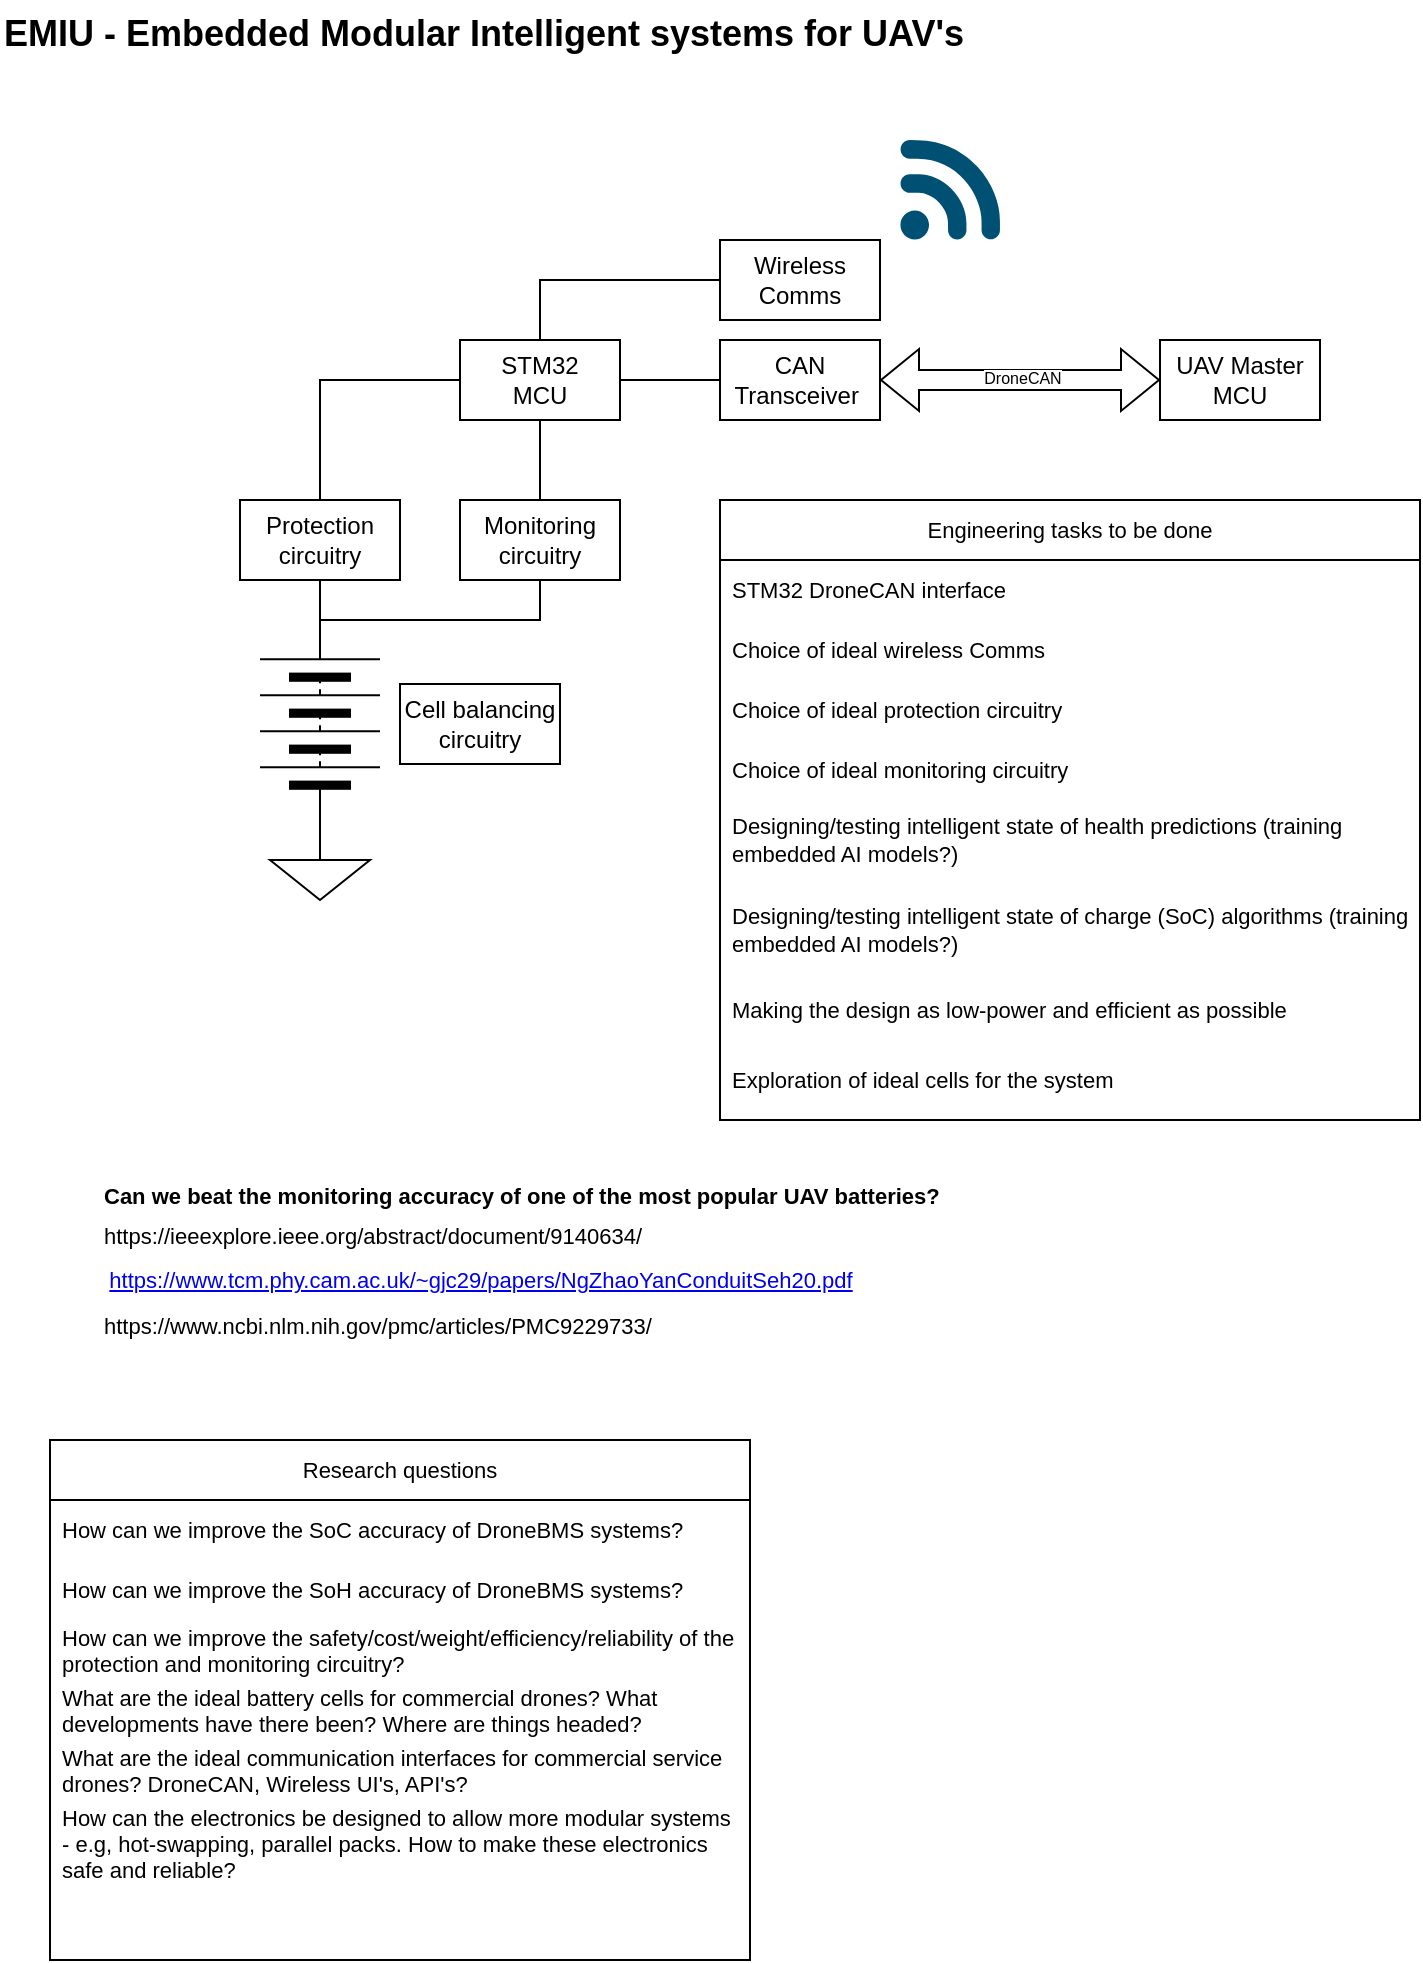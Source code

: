 <mxfile version="21.1.0" type="github">
  <diagram name="Project introduction" id="pe__hUXtVgjO9Dz1FMSX">
    <mxGraphModel dx="1026" dy="692" grid="1" gridSize="10" guides="1" tooltips="1" connect="1" arrows="1" fold="1" page="1" pageScale="1" pageWidth="827" pageHeight="1169" math="0" shadow="0">
      <root>
        <mxCell id="0" />
        <mxCell id="1" parent="0" />
        <mxCell id="lFPvic3o06fYYUPhfODJ-26" style="edgeStyle=orthogonalEdgeStyle;shape=connector;rounded=0;orthogonalLoop=1;jettySize=auto;html=1;exitX=0;exitY=0.5;exitDx=0;exitDy=0;entryX=0.5;entryY=0;entryDx=0;entryDy=0;entryPerimeter=0;labelBackgroundColor=default;strokeColor=default;fontFamily=Helvetica;fontSize=11;fontColor=default;endArrow=none;endFill=0;" parent="1" source="lFPvic3o06fYYUPhfODJ-2" target="lFPvic3o06fYYUPhfODJ-24" edge="1">
          <mxGeometry relative="1" as="geometry" />
        </mxCell>
        <mxCell id="lFPvic3o06fYYUPhfODJ-2" value="" style="pointerEvents=1;verticalLabelPosition=bottom;shadow=0;dashed=0;align=center;html=1;verticalAlign=top;shape=mxgraph.electrical.miscellaneous.batteryStack;rotation=-90;" parent="1" vertex="1">
          <mxGeometry x="150" y="352" width="100" height="60" as="geometry" />
        </mxCell>
        <mxCell id="lFPvic3o06fYYUPhfODJ-3" value="Cell balancing circuitry" style="rounded=0;whiteSpace=wrap;html=1;" parent="1" vertex="1">
          <mxGeometry x="240" y="362" width="80" height="40" as="geometry" />
        </mxCell>
        <mxCell id="lFPvic3o06fYYUPhfODJ-16" style="edgeStyle=orthogonalEdgeStyle;rounded=0;orthogonalLoop=1;jettySize=auto;html=1;exitX=0.5;exitY=1;exitDx=0;exitDy=0;endArrow=none;endFill=0;" parent="1" source="lFPvic3o06fYYUPhfODJ-6" edge="1">
          <mxGeometry relative="1" as="geometry">
            <mxPoint x="200" y="330" as="targetPoint" />
          </mxGeometry>
        </mxCell>
        <mxCell id="lFPvic3o06fYYUPhfODJ-6" value="Protection circuitry" style="rounded=0;whiteSpace=wrap;html=1;" parent="1" vertex="1">
          <mxGeometry x="160" y="270" width="80" height="40" as="geometry" />
        </mxCell>
        <mxCell id="lFPvic3o06fYYUPhfODJ-15" style="edgeStyle=orthogonalEdgeStyle;rounded=0;orthogonalLoop=1;jettySize=auto;html=1;exitX=0.5;exitY=1;exitDx=0;exitDy=0;entryX=0.85;entryY=0.5;entryDx=0;entryDy=0;entryPerimeter=0;endArrow=none;endFill=0;" parent="1" source="lFPvic3o06fYYUPhfODJ-8" target="lFPvic3o06fYYUPhfODJ-2" edge="1">
          <mxGeometry relative="1" as="geometry">
            <Array as="points">
              <mxPoint x="310" y="330" />
              <mxPoint x="200" y="330" />
            </Array>
          </mxGeometry>
        </mxCell>
        <mxCell id="lFPvic3o06fYYUPhfODJ-8" value="Monitoring circuitry" style="rounded=0;whiteSpace=wrap;html=1;" parent="1" vertex="1">
          <mxGeometry x="270" y="270" width="80" height="40" as="geometry" />
        </mxCell>
        <mxCell id="lFPvic3o06fYYUPhfODJ-18" style="edgeStyle=orthogonalEdgeStyle;rounded=0;orthogonalLoop=1;jettySize=auto;html=1;exitX=0;exitY=0.5;exitDx=0;exitDy=0;endArrow=none;endFill=0;" parent="1" source="lFPvic3o06fYYUPhfODJ-17" target="lFPvic3o06fYYUPhfODJ-6" edge="1">
          <mxGeometry relative="1" as="geometry" />
        </mxCell>
        <mxCell id="lFPvic3o06fYYUPhfODJ-19" style="edgeStyle=orthogonalEdgeStyle;shape=connector;rounded=0;orthogonalLoop=1;jettySize=auto;html=1;exitX=0.5;exitY=1;exitDx=0;exitDy=0;entryX=0.5;entryY=0;entryDx=0;entryDy=0;labelBackgroundColor=default;strokeColor=default;fontFamily=Helvetica;fontSize=11;fontColor=default;endArrow=none;endFill=0;" parent="1" source="lFPvic3o06fYYUPhfODJ-17" target="lFPvic3o06fYYUPhfODJ-8" edge="1">
          <mxGeometry relative="1" as="geometry" />
        </mxCell>
        <mxCell id="lFPvic3o06fYYUPhfODJ-21" style="edgeStyle=orthogonalEdgeStyle;shape=connector;rounded=0;orthogonalLoop=1;jettySize=auto;html=1;exitX=1;exitY=0.5;exitDx=0;exitDy=0;entryX=0;entryY=0.5;entryDx=0;entryDy=0;labelBackgroundColor=default;strokeColor=default;fontFamily=Helvetica;fontSize=11;fontColor=default;endArrow=none;endFill=0;" parent="1" source="lFPvic3o06fYYUPhfODJ-17" target="lFPvic3o06fYYUPhfODJ-20" edge="1">
          <mxGeometry relative="1" as="geometry" />
        </mxCell>
        <mxCell id="lFPvic3o06fYYUPhfODJ-23" style="edgeStyle=orthogonalEdgeStyle;shape=connector;rounded=0;orthogonalLoop=1;jettySize=auto;html=1;exitX=0.5;exitY=0;exitDx=0;exitDy=0;entryX=0;entryY=0.5;entryDx=0;entryDy=0;labelBackgroundColor=default;strokeColor=default;fontFamily=Helvetica;fontSize=11;fontColor=default;endArrow=none;endFill=0;" parent="1" source="lFPvic3o06fYYUPhfODJ-17" target="lFPvic3o06fYYUPhfODJ-22" edge="1">
          <mxGeometry relative="1" as="geometry" />
        </mxCell>
        <mxCell id="lFPvic3o06fYYUPhfODJ-17" value="STM32&lt;br&gt;MCU" style="rounded=0;whiteSpace=wrap;html=1;" parent="1" vertex="1">
          <mxGeometry x="270" y="190" width="80" height="40" as="geometry" />
        </mxCell>
        <mxCell id="lFPvic3o06fYYUPhfODJ-20" value="CAN Transceiver&amp;nbsp;" style="rounded=0;whiteSpace=wrap;html=1;" parent="1" vertex="1">
          <mxGeometry x="400" y="190" width="80" height="40" as="geometry" />
        </mxCell>
        <mxCell id="lFPvic3o06fYYUPhfODJ-22" value="Wireless Comms" style="rounded=0;whiteSpace=wrap;html=1;" parent="1" vertex="1">
          <mxGeometry x="400" y="140" width="80" height="40" as="geometry" />
        </mxCell>
        <mxCell id="lFPvic3o06fYYUPhfODJ-24" value="" style="pointerEvents=1;verticalLabelPosition=bottom;shadow=0;dashed=0;align=center;html=1;verticalAlign=top;shape=mxgraph.electrical.signal_sources.signal_ground;fontFamily=Helvetica;fontSize=11;fontColor=default;" parent="1" vertex="1">
          <mxGeometry x="175" y="440" width="50" height="30" as="geometry" />
        </mxCell>
        <mxCell id="lFPvic3o06fYYUPhfODJ-27" value="" style="points=[[0.005,0.09,0],[0.08,0,0],[0.76,0.25,0],[1,0.92,0],[0.91,0.995,0],[0.57,0.995,0],[0.045,0.955,0],[0.005,0.43,0]];verticalLabelPosition=bottom;sketch=0;html=1;verticalAlign=top;aspect=fixed;align=center;pointerEvents=1;shape=mxgraph.cisco19.3g_4g_indicator;fillColor=#005073;strokeColor=none;fontFamily=Helvetica;fontSize=11;fontColor=default;" parent="1" vertex="1">
          <mxGeometry x="490" y="90" width="50" height="50" as="geometry" />
        </mxCell>
        <mxCell id="lFPvic3o06fYYUPhfODJ-28" value="" style="shape=flexArrow;endArrow=classic;startArrow=classic;html=1;rounded=0;labelBackgroundColor=default;strokeColor=default;fontFamily=Helvetica;fontSize=11;fontColor=default;exitX=1;exitY=0.5;exitDx=0;exitDy=0;entryX=0;entryY=0.5;entryDx=0;entryDy=0;" parent="1" source="lFPvic3o06fYYUPhfODJ-20" target="lFPvic3o06fYYUPhfODJ-30" edge="1">
          <mxGeometry width="100" height="100" relative="1" as="geometry">
            <mxPoint x="490" y="209.66" as="sourcePoint" />
            <mxPoint x="590" y="210" as="targetPoint" />
          </mxGeometry>
        </mxCell>
        <mxCell id="lFPvic3o06fYYUPhfODJ-29" value="DroneCAN" style="edgeLabel;html=1;align=center;verticalAlign=middle;resizable=0;points=[];fontSize=8;fontFamily=Helvetica;fontColor=default;" parent="lFPvic3o06fYYUPhfODJ-28" vertex="1" connectable="0">
          <mxGeometry x="0.19" y="-2" relative="1" as="geometry">
            <mxPoint x="-13" y="-3" as="offset" />
          </mxGeometry>
        </mxCell>
        <mxCell id="lFPvic3o06fYYUPhfODJ-30" value="UAV Master MCU" style="rounded=0;whiteSpace=wrap;html=1;" parent="1" vertex="1">
          <mxGeometry x="620" y="190" width="80" height="40" as="geometry" />
        </mxCell>
        <mxCell id="lFPvic3o06fYYUPhfODJ-31" value="Engineering tasks to be done" style="swimlane;fontStyle=0;childLayout=stackLayout;horizontal=1;startSize=30;horizontalStack=0;resizeParent=1;resizeParentMax=0;resizeLast=0;collapsible=1;marginBottom=0;whiteSpace=wrap;html=1;fontFamily=Helvetica;fontSize=11;fontColor=default;" parent="1" vertex="1">
          <mxGeometry x="400" y="270" width="350" height="310" as="geometry" />
        </mxCell>
        <mxCell id="lFPvic3o06fYYUPhfODJ-32" value="STM32 DroneCAN interface" style="text;strokeColor=none;fillColor=none;align=left;verticalAlign=middle;spacingLeft=4;spacingRight=4;overflow=hidden;points=[[0,0.5],[1,0.5]];portConstraint=eastwest;rotatable=0;whiteSpace=wrap;html=1;fontSize=11;fontFamily=Helvetica;fontColor=default;" parent="lFPvic3o06fYYUPhfODJ-31" vertex="1">
          <mxGeometry y="30" width="350" height="30" as="geometry" />
        </mxCell>
        <mxCell id="lFPvic3o06fYYUPhfODJ-33" value="Choice of ideal wireless Comms" style="text;strokeColor=none;fillColor=none;align=left;verticalAlign=middle;spacingLeft=4;spacingRight=4;overflow=hidden;points=[[0,0.5],[1,0.5]];portConstraint=eastwest;rotatable=0;whiteSpace=wrap;html=1;fontSize=11;fontFamily=Helvetica;fontColor=default;" parent="lFPvic3o06fYYUPhfODJ-31" vertex="1">
          <mxGeometry y="60" width="350" height="30" as="geometry" />
        </mxCell>
        <mxCell id="lFPvic3o06fYYUPhfODJ-35" value="Choice of ideal protection circuitry" style="text;strokeColor=none;fillColor=none;align=left;verticalAlign=middle;spacingLeft=4;spacingRight=4;overflow=hidden;points=[[0,0.5],[1,0.5]];portConstraint=eastwest;rotatable=0;whiteSpace=wrap;html=1;fontSize=11;fontFamily=Helvetica;fontColor=default;" parent="lFPvic3o06fYYUPhfODJ-31" vertex="1">
          <mxGeometry y="90" width="350" height="30" as="geometry" />
        </mxCell>
        <mxCell id="lFPvic3o06fYYUPhfODJ-34" value="Choice of ideal monitoring circuitry" style="text;strokeColor=none;fillColor=none;align=left;verticalAlign=middle;spacingLeft=4;spacingRight=4;overflow=hidden;points=[[0,0.5],[1,0.5]];portConstraint=eastwest;rotatable=0;whiteSpace=wrap;html=1;fontSize=11;fontFamily=Helvetica;fontColor=default;" parent="lFPvic3o06fYYUPhfODJ-31" vertex="1">
          <mxGeometry y="120" width="350" height="30" as="geometry" />
        </mxCell>
        <mxCell id="lFPvic3o06fYYUPhfODJ-36" value="Designing/testing intelligent state of health predictions (training embedded AI models?)" style="text;strokeColor=none;fillColor=none;align=left;verticalAlign=middle;spacingLeft=4;spacingRight=4;overflow=hidden;points=[[0,0.5],[1,0.5]];portConstraint=eastwest;rotatable=0;whiteSpace=wrap;html=1;fontSize=11;fontFamily=Helvetica;fontColor=default;" parent="lFPvic3o06fYYUPhfODJ-31" vertex="1">
          <mxGeometry y="150" width="350" height="40" as="geometry" />
        </mxCell>
        <mxCell id="lFPvic3o06fYYUPhfODJ-37" value="Designing/testing intelligent state of charge (SoC) algorithms (training embedded AI models?)" style="text;strokeColor=none;fillColor=none;align=left;verticalAlign=middle;spacingLeft=4;spacingRight=4;overflow=hidden;points=[[0,0.5],[1,0.5]];portConstraint=eastwest;rotatable=0;whiteSpace=wrap;html=1;fontSize=11;fontFamily=Helvetica;fontColor=default;" parent="lFPvic3o06fYYUPhfODJ-31" vertex="1">
          <mxGeometry y="190" width="350" height="50" as="geometry" />
        </mxCell>
        <mxCell id="lFPvic3o06fYYUPhfODJ-38" value="Making the design as low-power and efficient as possible" style="text;strokeColor=none;fillColor=none;align=left;verticalAlign=middle;spacingLeft=4;spacingRight=4;overflow=hidden;points=[[0,0.5],[1,0.5]];portConstraint=eastwest;rotatable=0;whiteSpace=wrap;html=1;fontSize=11;fontFamily=Helvetica;fontColor=default;" parent="lFPvic3o06fYYUPhfODJ-31" vertex="1">
          <mxGeometry y="240" width="350" height="30" as="geometry" />
        </mxCell>
        <mxCell id="lFPvic3o06fYYUPhfODJ-39" value="Exploration of ideal cells for the system" style="text;strokeColor=none;fillColor=none;align=left;verticalAlign=middle;spacingLeft=4;spacingRight=4;overflow=hidden;points=[[0,0.5],[1,0.5]];portConstraint=eastwest;rotatable=0;whiteSpace=wrap;html=1;fontSize=11;fontFamily=Helvetica;fontColor=default;" parent="lFPvic3o06fYYUPhfODJ-31" vertex="1">
          <mxGeometry y="270" width="350" height="40" as="geometry" />
        </mxCell>
        <mxCell id="lFPvic3o06fYYUPhfODJ-40" value="&lt;a href=&quot;https://www.tcm.phy.cam.ac.uk/~gjc29/papers/NgZhaoYanConduitSeh20.pdf&quot;&gt;https://www.tcm.phy.cam.ac.uk/~gjc29/papers/NgZhaoYanConduitSeh20.pdf&lt;/a&gt;" style="text;html=1;align=center;verticalAlign=middle;resizable=0;points=[];autosize=1;strokeColor=none;fillColor=none;fontSize=11;fontFamily=Helvetica;fontColor=default;" parent="1" vertex="1">
          <mxGeometry x="80" y="645" width="400" height="30" as="geometry" />
        </mxCell>
        <UserObject label="https://www.ncbi.nlm.nih.gov/pmc/articles/PMC9229733/&amp;nbsp;&lt;br&gt;" link="https://www.ncbi.nlm.nih.gov/pmc/articles/PMC9229733/" id="lFPvic3o06fYYUPhfODJ-41">
          <mxCell style="text;whiteSpace=wrap;html=1;fontSize=11;fontFamily=Helvetica;fontColor=default;" parent="1" vertex="1">
            <mxGeometry x="90" y="670" width="310" height="40" as="geometry" />
          </mxCell>
        </UserObject>
        <UserObject label="Can we beat the monitoring accuracy of one of the most popular UAV batteries?" link="https://www.ncbi.nlm.nih.gov/pmc/articles/PMC9229733/" id="lFPvic3o06fYYUPhfODJ-42">
          <mxCell style="text;whiteSpace=wrap;html=1;fontSize=11;fontFamily=Helvetica;fontColor=default;fontStyle=1" parent="1" vertex="1">
            <mxGeometry x="90" y="605" width="420" height="40" as="geometry" />
          </mxCell>
        </UserObject>
        <UserObject label="https://ieeexplore.ieee.org/abstract/document/9140634/" link="https://ieeexplore.ieee.org/abstract/document/9140634/" id="lFPvic3o06fYYUPhfODJ-43">
          <mxCell style="text;whiteSpace=wrap;html=1;fontSize=11;fontFamily=Helvetica;fontColor=default;" parent="1" vertex="1">
            <mxGeometry x="90" y="625" width="300" height="40" as="geometry" />
          </mxCell>
        </UserObject>
        <mxCell id="0Y5zSbdFdvqxGXj1xTXD-3" value="&lt;b&gt;EMIU - Embedded Modular Intelligent systems for UAV&#39;s&lt;/b&gt;" style="text;whiteSpace=wrap;html=1;fontSize=18;fontFamily=Helvetica;fontColor=default;" parent="1" vertex="1">
          <mxGeometry x="40" y="20" width="630" height="40" as="geometry" />
        </mxCell>
        <mxCell id="KD03Aqp7tKg2aX3hajrl-1" value="Research questions" style="swimlane;fontStyle=0;childLayout=stackLayout;horizontal=1;startSize=30;horizontalStack=0;resizeParent=1;resizeParentMax=0;resizeLast=0;collapsible=1;marginBottom=0;whiteSpace=wrap;html=1;fontFamily=Helvetica;fontSize=11;fontColor=default;" vertex="1" parent="1">
          <mxGeometry x="65" y="740" width="350" height="260" as="geometry" />
        </mxCell>
        <mxCell id="KD03Aqp7tKg2aX3hajrl-2" value="How can we improve the SoC accuracy of DroneBMS systems?" style="text;strokeColor=none;fillColor=none;align=left;verticalAlign=middle;spacingLeft=4;spacingRight=4;overflow=hidden;points=[[0,0.5],[1,0.5]];portConstraint=eastwest;rotatable=0;whiteSpace=wrap;html=1;fontSize=11;fontFamily=Helvetica;fontColor=default;" vertex="1" parent="KD03Aqp7tKg2aX3hajrl-1">
          <mxGeometry y="30" width="350" height="30" as="geometry" />
        </mxCell>
        <mxCell id="KD03Aqp7tKg2aX3hajrl-3" value="How can we improve the SoH accuracy of DroneBMS systems?" style="text;strokeColor=none;fillColor=none;align=left;verticalAlign=middle;spacingLeft=4;spacingRight=4;overflow=hidden;points=[[0,0.5],[1,0.5]];portConstraint=eastwest;rotatable=0;whiteSpace=wrap;html=1;fontSize=11;fontFamily=Helvetica;fontColor=default;" vertex="1" parent="KD03Aqp7tKg2aX3hajrl-1">
          <mxGeometry y="60" width="350" height="30" as="geometry" />
        </mxCell>
        <mxCell id="KD03Aqp7tKg2aX3hajrl-4" value="How can we improve the safety/cost/weight/efficiency/reliability of the protection and monitoring circuitry?" style="text;strokeColor=none;fillColor=none;align=left;verticalAlign=middle;spacingLeft=4;spacingRight=4;overflow=hidden;points=[[0,0.5],[1,0.5]];portConstraint=eastwest;rotatable=0;whiteSpace=wrap;html=1;fontSize=11;fontFamily=Helvetica;fontColor=default;" vertex="1" parent="KD03Aqp7tKg2aX3hajrl-1">
          <mxGeometry y="90" width="350" height="30" as="geometry" />
        </mxCell>
        <mxCell id="KD03Aqp7tKg2aX3hajrl-10" value="What are the ideal battery cells for commercial drones? What developments have there been? Where are things headed?" style="text;strokeColor=none;fillColor=none;align=left;verticalAlign=middle;spacingLeft=4;spacingRight=4;overflow=hidden;points=[[0,0.5],[1,0.5]];portConstraint=eastwest;rotatable=0;whiteSpace=wrap;html=1;fontSize=11;fontFamily=Helvetica;fontColor=default;" vertex="1" parent="KD03Aqp7tKg2aX3hajrl-1">
          <mxGeometry y="120" width="350" height="30" as="geometry" />
        </mxCell>
        <mxCell id="KD03Aqp7tKg2aX3hajrl-11" value="What are the ideal communication interfaces for commercial service drones? DroneCAN, Wireless UI&#39;s, API&#39;s?" style="text;strokeColor=none;fillColor=none;align=left;verticalAlign=middle;spacingLeft=4;spacingRight=4;overflow=hidden;points=[[0,0.5],[1,0.5]];portConstraint=eastwest;rotatable=0;whiteSpace=wrap;html=1;fontSize=11;fontFamily=Helvetica;fontColor=default;" vertex="1" parent="KD03Aqp7tKg2aX3hajrl-1">
          <mxGeometry y="150" width="350" height="30" as="geometry" />
        </mxCell>
        <mxCell id="KD03Aqp7tKg2aX3hajrl-12" value="How can the electronics be designed to allow more modular systems - e.g, hot-swapping, parallel packs. How to make these electronics safe and reliable?" style="text;strokeColor=none;fillColor=none;align=left;verticalAlign=middle;spacingLeft=4;spacingRight=4;overflow=hidden;points=[[0,0.5],[1,0.5]];portConstraint=eastwest;rotatable=0;whiteSpace=wrap;html=1;fontSize=11;fontFamily=Helvetica;fontColor=default;" vertex="1" parent="KD03Aqp7tKg2aX3hajrl-1">
          <mxGeometry y="180" width="350" height="40" as="geometry" />
        </mxCell>
        <mxCell id="KD03Aqp7tKg2aX3hajrl-13" style="text;strokeColor=none;fillColor=none;align=left;verticalAlign=middle;spacingLeft=4;spacingRight=4;overflow=hidden;points=[[0,0.5],[1,0.5]];portConstraint=eastwest;rotatable=0;whiteSpace=wrap;html=1;fontSize=11;fontFamily=Helvetica;fontColor=default;" vertex="1" parent="KD03Aqp7tKg2aX3hajrl-1">
          <mxGeometry y="220" width="350" height="40" as="geometry" />
        </mxCell>
      </root>
    </mxGraphModel>
  </diagram>
</mxfile>
